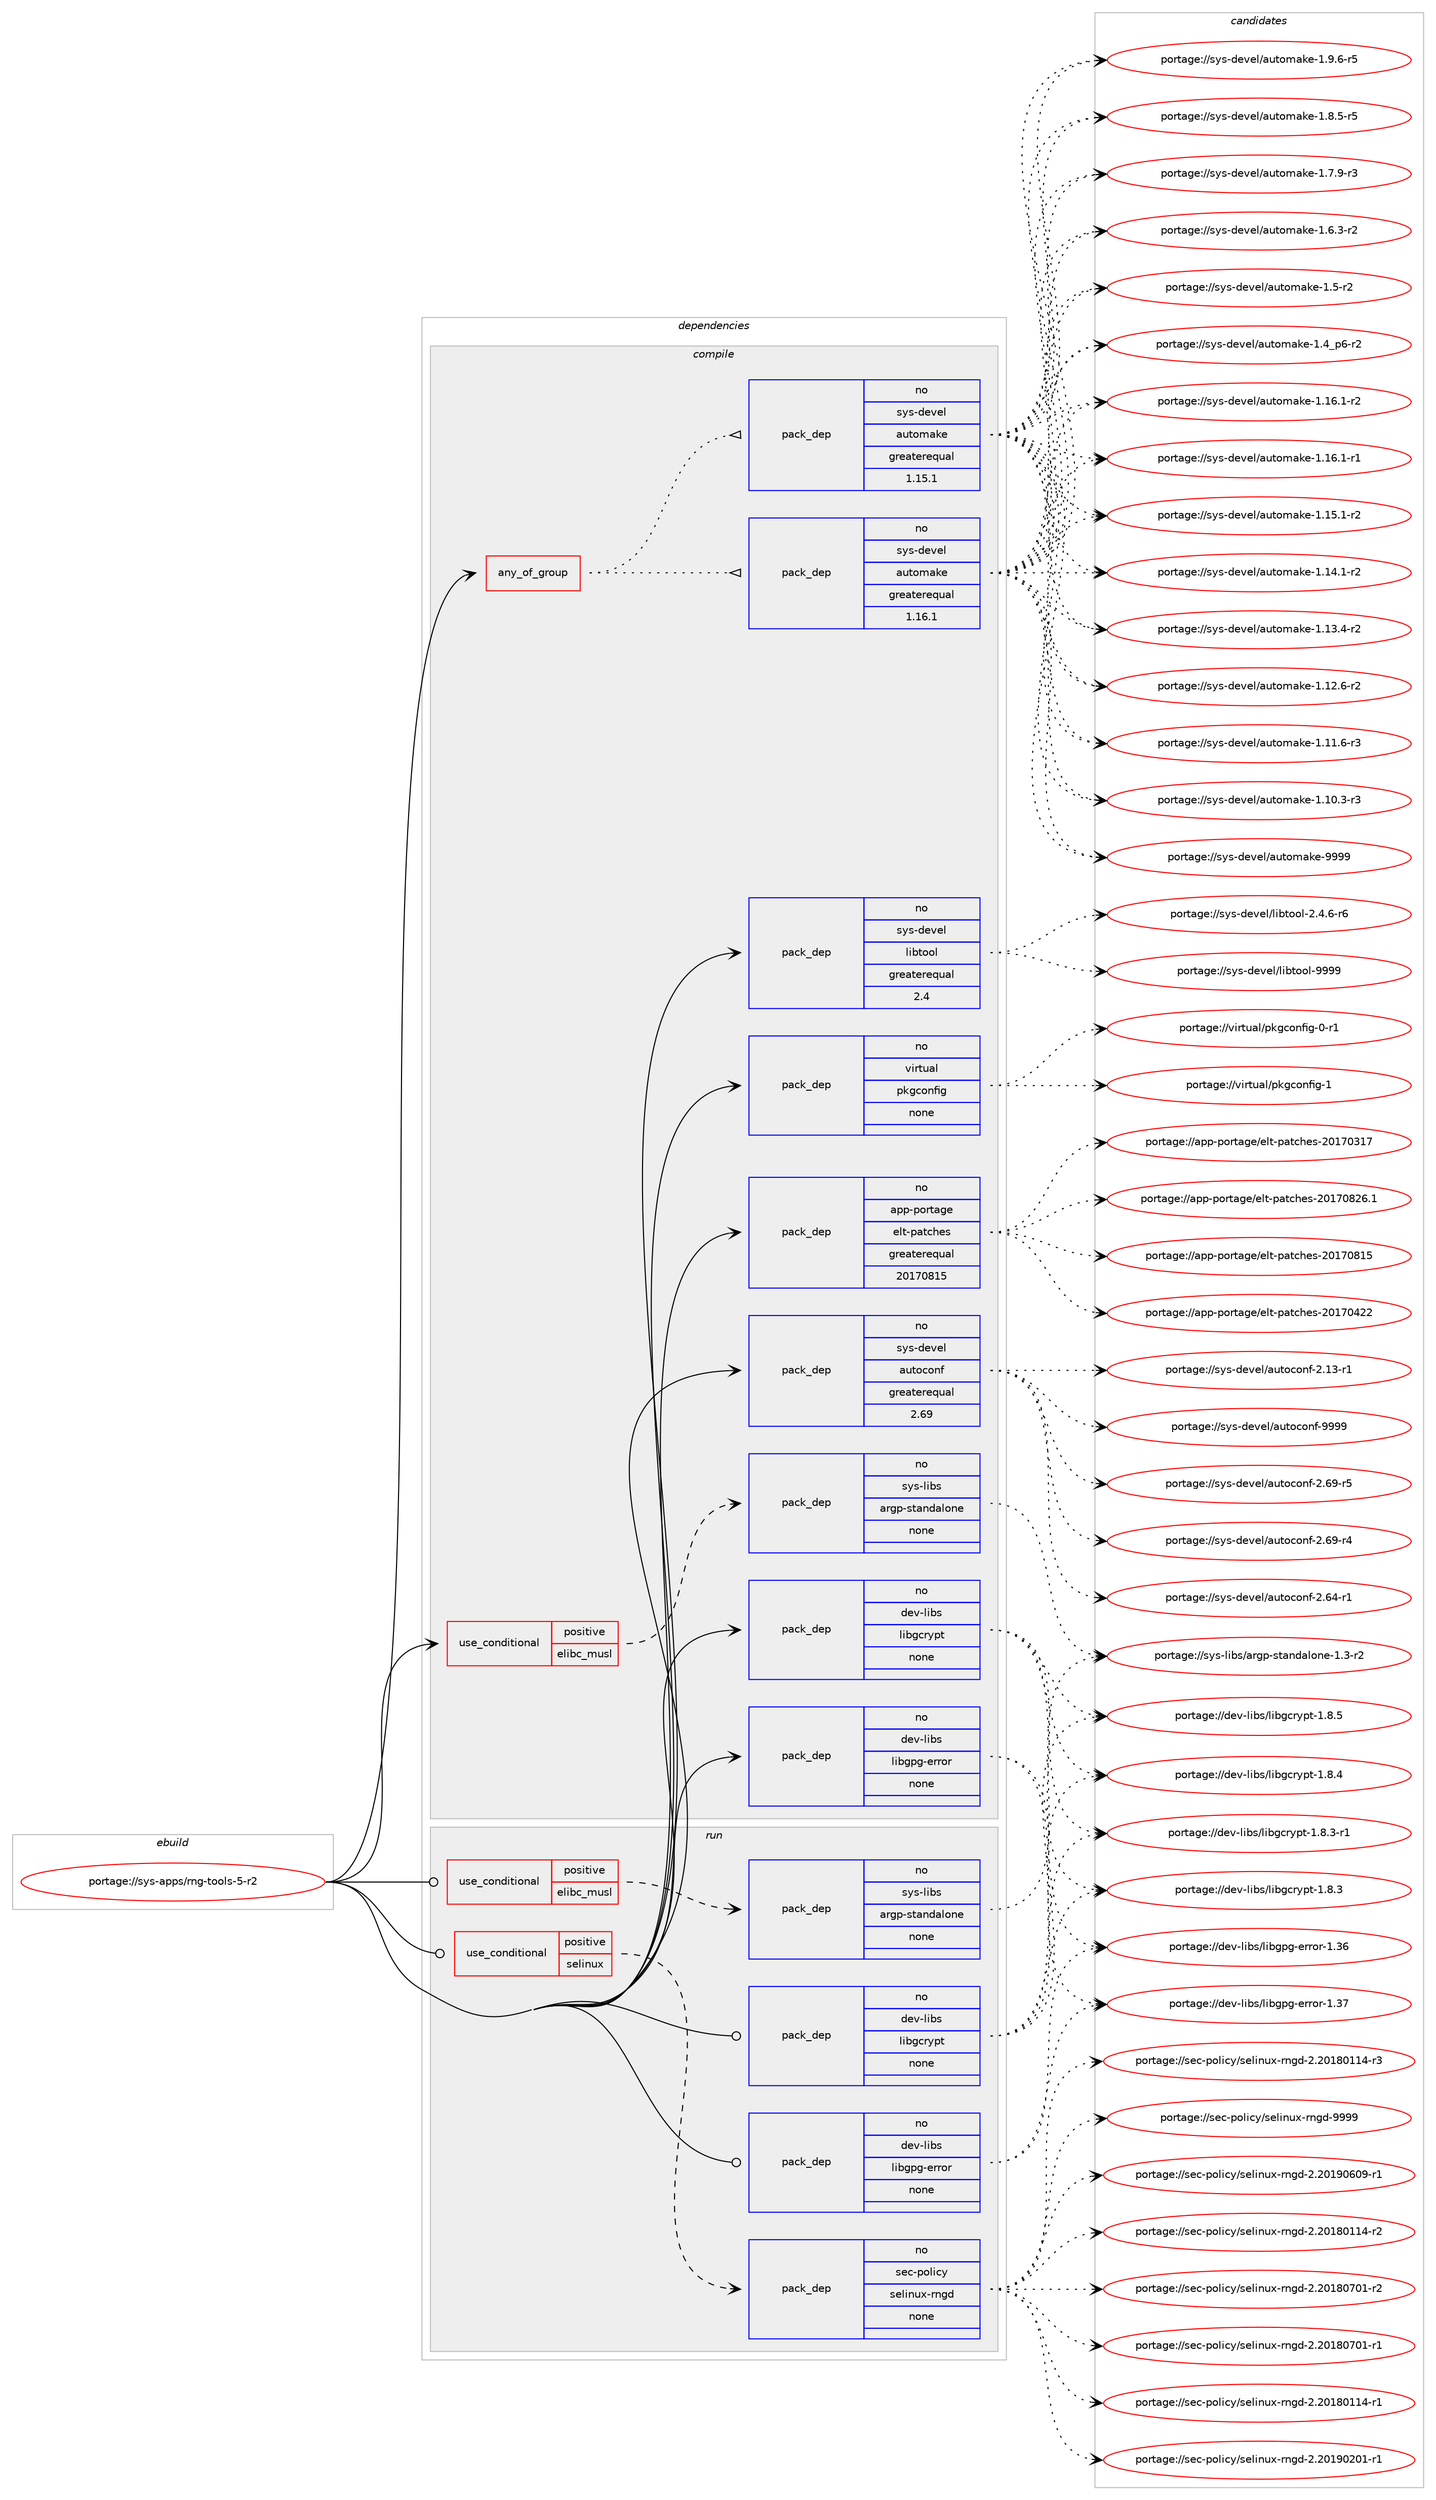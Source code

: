 digraph prolog {

# *************
# Graph options
# *************

newrank=true;
concentrate=true;
compound=true;
graph [rankdir=LR,fontname=Helvetica,fontsize=10,ranksep=1.5];#, ranksep=2.5, nodesep=0.2];
edge  [arrowhead=vee];
node  [fontname=Helvetica,fontsize=10];

# **********
# The ebuild
# **********

subgraph cluster_leftcol {
color=gray;
rank=same;
label=<<i>ebuild</i>>;
id [label="portage://sys-apps/rng-tools-5-r2", color=red, width=4, href="../sys-apps/rng-tools-5-r2.svg"];
}

# ****************
# The dependencies
# ****************

subgraph cluster_midcol {
color=gray;
label=<<i>dependencies</i>>;
subgraph cluster_compile {
fillcolor="#eeeeee";
style=filled;
label=<<i>compile</i>>;
subgraph any1230 {
dependency63335 [label=<<TABLE BORDER="0" CELLBORDER="1" CELLSPACING="0" CELLPADDING="4"><TR><TD CELLPADDING="10">any_of_group</TD></TR></TABLE>>, shape=none, color=red];subgraph pack48665 {
dependency63336 [label=<<TABLE BORDER="0" CELLBORDER="1" CELLSPACING="0" CELLPADDING="4" WIDTH="220"><TR><TD ROWSPAN="6" CELLPADDING="30">pack_dep</TD></TR><TR><TD WIDTH="110">no</TD></TR><TR><TD>sys-devel</TD></TR><TR><TD>automake</TD></TR><TR><TD>greaterequal</TD></TR><TR><TD>1.16.1</TD></TR></TABLE>>, shape=none, color=blue];
}
dependency63335:e -> dependency63336:w [weight=20,style="dotted",arrowhead="oinv"];
subgraph pack48666 {
dependency63337 [label=<<TABLE BORDER="0" CELLBORDER="1" CELLSPACING="0" CELLPADDING="4" WIDTH="220"><TR><TD ROWSPAN="6" CELLPADDING="30">pack_dep</TD></TR><TR><TD WIDTH="110">no</TD></TR><TR><TD>sys-devel</TD></TR><TR><TD>automake</TD></TR><TR><TD>greaterequal</TD></TR><TR><TD>1.15.1</TD></TR></TABLE>>, shape=none, color=blue];
}
dependency63335:e -> dependency63337:w [weight=20,style="dotted",arrowhead="oinv"];
}
id:e -> dependency63335:w [weight=20,style="solid",arrowhead="vee"];
subgraph cond13361 {
dependency63338 [label=<<TABLE BORDER="0" CELLBORDER="1" CELLSPACING="0" CELLPADDING="4"><TR><TD ROWSPAN="3" CELLPADDING="10">use_conditional</TD></TR><TR><TD>positive</TD></TR><TR><TD>elibc_musl</TD></TR></TABLE>>, shape=none, color=red];
subgraph pack48667 {
dependency63339 [label=<<TABLE BORDER="0" CELLBORDER="1" CELLSPACING="0" CELLPADDING="4" WIDTH="220"><TR><TD ROWSPAN="6" CELLPADDING="30">pack_dep</TD></TR><TR><TD WIDTH="110">no</TD></TR><TR><TD>sys-libs</TD></TR><TR><TD>argp-standalone</TD></TR><TR><TD>none</TD></TR><TR><TD></TD></TR></TABLE>>, shape=none, color=blue];
}
dependency63338:e -> dependency63339:w [weight=20,style="dashed",arrowhead="vee"];
}
id:e -> dependency63338:w [weight=20,style="solid",arrowhead="vee"];
subgraph pack48668 {
dependency63340 [label=<<TABLE BORDER="0" CELLBORDER="1" CELLSPACING="0" CELLPADDING="4" WIDTH="220"><TR><TD ROWSPAN="6" CELLPADDING="30">pack_dep</TD></TR><TR><TD WIDTH="110">no</TD></TR><TR><TD>app-portage</TD></TR><TR><TD>elt-patches</TD></TR><TR><TD>greaterequal</TD></TR><TR><TD>20170815</TD></TR></TABLE>>, shape=none, color=blue];
}
id:e -> dependency63340:w [weight=20,style="solid",arrowhead="vee"];
subgraph pack48669 {
dependency63341 [label=<<TABLE BORDER="0" CELLBORDER="1" CELLSPACING="0" CELLPADDING="4" WIDTH="220"><TR><TD ROWSPAN="6" CELLPADDING="30">pack_dep</TD></TR><TR><TD WIDTH="110">no</TD></TR><TR><TD>dev-libs</TD></TR><TR><TD>libgcrypt</TD></TR><TR><TD>none</TD></TR><TR><TD></TD></TR></TABLE>>, shape=none, color=blue];
}
id:e -> dependency63341:w [weight=20,style="solid",arrowhead="vee"];
subgraph pack48670 {
dependency63342 [label=<<TABLE BORDER="0" CELLBORDER="1" CELLSPACING="0" CELLPADDING="4" WIDTH="220"><TR><TD ROWSPAN="6" CELLPADDING="30">pack_dep</TD></TR><TR><TD WIDTH="110">no</TD></TR><TR><TD>dev-libs</TD></TR><TR><TD>libgpg-error</TD></TR><TR><TD>none</TD></TR><TR><TD></TD></TR></TABLE>>, shape=none, color=blue];
}
id:e -> dependency63342:w [weight=20,style="solid",arrowhead="vee"];
subgraph pack48671 {
dependency63343 [label=<<TABLE BORDER="0" CELLBORDER="1" CELLSPACING="0" CELLPADDING="4" WIDTH="220"><TR><TD ROWSPAN="6" CELLPADDING="30">pack_dep</TD></TR><TR><TD WIDTH="110">no</TD></TR><TR><TD>sys-devel</TD></TR><TR><TD>autoconf</TD></TR><TR><TD>greaterequal</TD></TR><TR><TD>2.69</TD></TR></TABLE>>, shape=none, color=blue];
}
id:e -> dependency63343:w [weight=20,style="solid",arrowhead="vee"];
subgraph pack48672 {
dependency63344 [label=<<TABLE BORDER="0" CELLBORDER="1" CELLSPACING="0" CELLPADDING="4" WIDTH="220"><TR><TD ROWSPAN="6" CELLPADDING="30">pack_dep</TD></TR><TR><TD WIDTH="110">no</TD></TR><TR><TD>sys-devel</TD></TR><TR><TD>libtool</TD></TR><TR><TD>greaterequal</TD></TR><TR><TD>2.4</TD></TR></TABLE>>, shape=none, color=blue];
}
id:e -> dependency63344:w [weight=20,style="solid",arrowhead="vee"];
subgraph pack48673 {
dependency63345 [label=<<TABLE BORDER="0" CELLBORDER="1" CELLSPACING="0" CELLPADDING="4" WIDTH="220"><TR><TD ROWSPAN="6" CELLPADDING="30">pack_dep</TD></TR><TR><TD WIDTH="110">no</TD></TR><TR><TD>virtual</TD></TR><TR><TD>pkgconfig</TD></TR><TR><TD>none</TD></TR><TR><TD></TD></TR></TABLE>>, shape=none, color=blue];
}
id:e -> dependency63345:w [weight=20,style="solid",arrowhead="vee"];
}
subgraph cluster_compileandrun {
fillcolor="#eeeeee";
style=filled;
label=<<i>compile and run</i>>;
}
subgraph cluster_run {
fillcolor="#eeeeee";
style=filled;
label=<<i>run</i>>;
subgraph cond13362 {
dependency63346 [label=<<TABLE BORDER="0" CELLBORDER="1" CELLSPACING="0" CELLPADDING="4"><TR><TD ROWSPAN="3" CELLPADDING="10">use_conditional</TD></TR><TR><TD>positive</TD></TR><TR><TD>elibc_musl</TD></TR></TABLE>>, shape=none, color=red];
subgraph pack48674 {
dependency63347 [label=<<TABLE BORDER="0" CELLBORDER="1" CELLSPACING="0" CELLPADDING="4" WIDTH="220"><TR><TD ROWSPAN="6" CELLPADDING="30">pack_dep</TD></TR><TR><TD WIDTH="110">no</TD></TR><TR><TD>sys-libs</TD></TR><TR><TD>argp-standalone</TD></TR><TR><TD>none</TD></TR><TR><TD></TD></TR></TABLE>>, shape=none, color=blue];
}
dependency63346:e -> dependency63347:w [weight=20,style="dashed",arrowhead="vee"];
}
id:e -> dependency63346:w [weight=20,style="solid",arrowhead="odot"];
subgraph cond13363 {
dependency63348 [label=<<TABLE BORDER="0" CELLBORDER="1" CELLSPACING="0" CELLPADDING="4"><TR><TD ROWSPAN="3" CELLPADDING="10">use_conditional</TD></TR><TR><TD>positive</TD></TR><TR><TD>selinux</TD></TR></TABLE>>, shape=none, color=red];
subgraph pack48675 {
dependency63349 [label=<<TABLE BORDER="0" CELLBORDER="1" CELLSPACING="0" CELLPADDING="4" WIDTH="220"><TR><TD ROWSPAN="6" CELLPADDING="30">pack_dep</TD></TR><TR><TD WIDTH="110">no</TD></TR><TR><TD>sec-policy</TD></TR><TR><TD>selinux-rngd</TD></TR><TR><TD>none</TD></TR><TR><TD></TD></TR></TABLE>>, shape=none, color=blue];
}
dependency63348:e -> dependency63349:w [weight=20,style="dashed",arrowhead="vee"];
}
id:e -> dependency63348:w [weight=20,style="solid",arrowhead="odot"];
subgraph pack48676 {
dependency63350 [label=<<TABLE BORDER="0" CELLBORDER="1" CELLSPACING="0" CELLPADDING="4" WIDTH="220"><TR><TD ROWSPAN="6" CELLPADDING="30">pack_dep</TD></TR><TR><TD WIDTH="110">no</TD></TR><TR><TD>dev-libs</TD></TR><TR><TD>libgcrypt</TD></TR><TR><TD>none</TD></TR><TR><TD></TD></TR></TABLE>>, shape=none, color=blue];
}
id:e -> dependency63350:w [weight=20,style="solid",arrowhead="odot"];
subgraph pack48677 {
dependency63351 [label=<<TABLE BORDER="0" CELLBORDER="1" CELLSPACING="0" CELLPADDING="4" WIDTH="220"><TR><TD ROWSPAN="6" CELLPADDING="30">pack_dep</TD></TR><TR><TD WIDTH="110">no</TD></TR><TR><TD>dev-libs</TD></TR><TR><TD>libgpg-error</TD></TR><TR><TD>none</TD></TR><TR><TD></TD></TR></TABLE>>, shape=none, color=blue];
}
id:e -> dependency63351:w [weight=20,style="solid",arrowhead="odot"];
}
}

# **************
# The candidates
# **************

subgraph cluster_choices {
rank=same;
color=gray;
label=<<i>candidates</i>>;

subgraph choice48665 {
color=black;
nodesep=1;
choice115121115451001011181011084797117116111109971071014557575757 [label="portage://sys-devel/automake-9999", color=red, width=4,href="../sys-devel/automake-9999.svg"];
choice115121115451001011181011084797117116111109971071014549465746544511453 [label="portage://sys-devel/automake-1.9.6-r5", color=red, width=4,href="../sys-devel/automake-1.9.6-r5.svg"];
choice115121115451001011181011084797117116111109971071014549465646534511453 [label="portage://sys-devel/automake-1.8.5-r5", color=red, width=4,href="../sys-devel/automake-1.8.5-r5.svg"];
choice115121115451001011181011084797117116111109971071014549465546574511451 [label="portage://sys-devel/automake-1.7.9-r3", color=red, width=4,href="../sys-devel/automake-1.7.9-r3.svg"];
choice115121115451001011181011084797117116111109971071014549465446514511450 [label="portage://sys-devel/automake-1.6.3-r2", color=red, width=4,href="../sys-devel/automake-1.6.3-r2.svg"];
choice11512111545100101118101108479711711611110997107101454946534511450 [label="portage://sys-devel/automake-1.5-r2", color=red, width=4,href="../sys-devel/automake-1.5-r2.svg"];
choice115121115451001011181011084797117116111109971071014549465295112544511450 [label="portage://sys-devel/automake-1.4_p6-r2", color=red, width=4,href="../sys-devel/automake-1.4_p6-r2.svg"];
choice11512111545100101118101108479711711611110997107101454946495446494511450 [label="portage://sys-devel/automake-1.16.1-r2", color=red, width=4,href="../sys-devel/automake-1.16.1-r2.svg"];
choice11512111545100101118101108479711711611110997107101454946495446494511449 [label="portage://sys-devel/automake-1.16.1-r1", color=red, width=4,href="../sys-devel/automake-1.16.1-r1.svg"];
choice11512111545100101118101108479711711611110997107101454946495346494511450 [label="portage://sys-devel/automake-1.15.1-r2", color=red, width=4,href="../sys-devel/automake-1.15.1-r2.svg"];
choice11512111545100101118101108479711711611110997107101454946495246494511450 [label="portage://sys-devel/automake-1.14.1-r2", color=red, width=4,href="../sys-devel/automake-1.14.1-r2.svg"];
choice11512111545100101118101108479711711611110997107101454946495146524511450 [label="portage://sys-devel/automake-1.13.4-r2", color=red, width=4,href="../sys-devel/automake-1.13.4-r2.svg"];
choice11512111545100101118101108479711711611110997107101454946495046544511450 [label="portage://sys-devel/automake-1.12.6-r2", color=red, width=4,href="../sys-devel/automake-1.12.6-r2.svg"];
choice11512111545100101118101108479711711611110997107101454946494946544511451 [label="portage://sys-devel/automake-1.11.6-r3", color=red, width=4,href="../sys-devel/automake-1.11.6-r3.svg"];
choice11512111545100101118101108479711711611110997107101454946494846514511451 [label="portage://sys-devel/automake-1.10.3-r3", color=red, width=4,href="../sys-devel/automake-1.10.3-r3.svg"];
dependency63336:e -> choice115121115451001011181011084797117116111109971071014557575757:w [style=dotted,weight="100"];
dependency63336:e -> choice115121115451001011181011084797117116111109971071014549465746544511453:w [style=dotted,weight="100"];
dependency63336:e -> choice115121115451001011181011084797117116111109971071014549465646534511453:w [style=dotted,weight="100"];
dependency63336:e -> choice115121115451001011181011084797117116111109971071014549465546574511451:w [style=dotted,weight="100"];
dependency63336:e -> choice115121115451001011181011084797117116111109971071014549465446514511450:w [style=dotted,weight="100"];
dependency63336:e -> choice11512111545100101118101108479711711611110997107101454946534511450:w [style=dotted,weight="100"];
dependency63336:e -> choice115121115451001011181011084797117116111109971071014549465295112544511450:w [style=dotted,weight="100"];
dependency63336:e -> choice11512111545100101118101108479711711611110997107101454946495446494511450:w [style=dotted,weight="100"];
dependency63336:e -> choice11512111545100101118101108479711711611110997107101454946495446494511449:w [style=dotted,weight="100"];
dependency63336:e -> choice11512111545100101118101108479711711611110997107101454946495346494511450:w [style=dotted,weight="100"];
dependency63336:e -> choice11512111545100101118101108479711711611110997107101454946495246494511450:w [style=dotted,weight="100"];
dependency63336:e -> choice11512111545100101118101108479711711611110997107101454946495146524511450:w [style=dotted,weight="100"];
dependency63336:e -> choice11512111545100101118101108479711711611110997107101454946495046544511450:w [style=dotted,weight="100"];
dependency63336:e -> choice11512111545100101118101108479711711611110997107101454946494946544511451:w [style=dotted,weight="100"];
dependency63336:e -> choice11512111545100101118101108479711711611110997107101454946494846514511451:w [style=dotted,weight="100"];
}
subgraph choice48666 {
color=black;
nodesep=1;
choice115121115451001011181011084797117116111109971071014557575757 [label="portage://sys-devel/automake-9999", color=red, width=4,href="../sys-devel/automake-9999.svg"];
choice115121115451001011181011084797117116111109971071014549465746544511453 [label="portage://sys-devel/automake-1.9.6-r5", color=red, width=4,href="../sys-devel/automake-1.9.6-r5.svg"];
choice115121115451001011181011084797117116111109971071014549465646534511453 [label="portage://sys-devel/automake-1.8.5-r5", color=red, width=4,href="../sys-devel/automake-1.8.5-r5.svg"];
choice115121115451001011181011084797117116111109971071014549465546574511451 [label="portage://sys-devel/automake-1.7.9-r3", color=red, width=4,href="../sys-devel/automake-1.7.9-r3.svg"];
choice115121115451001011181011084797117116111109971071014549465446514511450 [label="portage://sys-devel/automake-1.6.3-r2", color=red, width=4,href="../sys-devel/automake-1.6.3-r2.svg"];
choice11512111545100101118101108479711711611110997107101454946534511450 [label="portage://sys-devel/automake-1.5-r2", color=red, width=4,href="../sys-devel/automake-1.5-r2.svg"];
choice115121115451001011181011084797117116111109971071014549465295112544511450 [label="portage://sys-devel/automake-1.4_p6-r2", color=red, width=4,href="../sys-devel/automake-1.4_p6-r2.svg"];
choice11512111545100101118101108479711711611110997107101454946495446494511450 [label="portage://sys-devel/automake-1.16.1-r2", color=red, width=4,href="../sys-devel/automake-1.16.1-r2.svg"];
choice11512111545100101118101108479711711611110997107101454946495446494511449 [label="portage://sys-devel/automake-1.16.1-r1", color=red, width=4,href="../sys-devel/automake-1.16.1-r1.svg"];
choice11512111545100101118101108479711711611110997107101454946495346494511450 [label="portage://sys-devel/automake-1.15.1-r2", color=red, width=4,href="../sys-devel/automake-1.15.1-r2.svg"];
choice11512111545100101118101108479711711611110997107101454946495246494511450 [label="portage://sys-devel/automake-1.14.1-r2", color=red, width=4,href="../sys-devel/automake-1.14.1-r2.svg"];
choice11512111545100101118101108479711711611110997107101454946495146524511450 [label="portage://sys-devel/automake-1.13.4-r2", color=red, width=4,href="../sys-devel/automake-1.13.4-r2.svg"];
choice11512111545100101118101108479711711611110997107101454946495046544511450 [label="portage://sys-devel/automake-1.12.6-r2", color=red, width=4,href="../sys-devel/automake-1.12.6-r2.svg"];
choice11512111545100101118101108479711711611110997107101454946494946544511451 [label="portage://sys-devel/automake-1.11.6-r3", color=red, width=4,href="../sys-devel/automake-1.11.6-r3.svg"];
choice11512111545100101118101108479711711611110997107101454946494846514511451 [label="portage://sys-devel/automake-1.10.3-r3", color=red, width=4,href="../sys-devel/automake-1.10.3-r3.svg"];
dependency63337:e -> choice115121115451001011181011084797117116111109971071014557575757:w [style=dotted,weight="100"];
dependency63337:e -> choice115121115451001011181011084797117116111109971071014549465746544511453:w [style=dotted,weight="100"];
dependency63337:e -> choice115121115451001011181011084797117116111109971071014549465646534511453:w [style=dotted,weight="100"];
dependency63337:e -> choice115121115451001011181011084797117116111109971071014549465546574511451:w [style=dotted,weight="100"];
dependency63337:e -> choice115121115451001011181011084797117116111109971071014549465446514511450:w [style=dotted,weight="100"];
dependency63337:e -> choice11512111545100101118101108479711711611110997107101454946534511450:w [style=dotted,weight="100"];
dependency63337:e -> choice115121115451001011181011084797117116111109971071014549465295112544511450:w [style=dotted,weight="100"];
dependency63337:e -> choice11512111545100101118101108479711711611110997107101454946495446494511450:w [style=dotted,weight="100"];
dependency63337:e -> choice11512111545100101118101108479711711611110997107101454946495446494511449:w [style=dotted,weight="100"];
dependency63337:e -> choice11512111545100101118101108479711711611110997107101454946495346494511450:w [style=dotted,weight="100"];
dependency63337:e -> choice11512111545100101118101108479711711611110997107101454946495246494511450:w [style=dotted,weight="100"];
dependency63337:e -> choice11512111545100101118101108479711711611110997107101454946495146524511450:w [style=dotted,weight="100"];
dependency63337:e -> choice11512111545100101118101108479711711611110997107101454946495046544511450:w [style=dotted,weight="100"];
dependency63337:e -> choice11512111545100101118101108479711711611110997107101454946494946544511451:w [style=dotted,weight="100"];
dependency63337:e -> choice11512111545100101118101108479711711611110997107101454946494846514511451:w [style=dotted,weight="100"];
}
subgraph choice48667 {
color=black;
nodesep=1;
choice11512111545108105981154797114103112451151169711010097108111110101454946514511450 [label="portage://sys-libs/argp-standalone-1.3-r2", color=red, width=4,href="../sys-libs/argp-standalone-1.3-r2.svg"];
dependency63339:e -> choice11512111545108105981154797114103112451151169711010097108111110101454946514511450:w [style=dotted,weight="100"];
}
subgraph choice48668 {
color=black;
nodesep=1;
choice971121124511211111411697103101471011081164511297116991041011154550484955485650544649 [label="portage://app-portage/elt-patches-20170826.1", color=red, width=4,href="../app-portage/elt-patches-20170826.1.svg"];
choice97112112451121111141169710310147101108116451129711699104101115455048495548564953 [label="portage://app-portage/elt-patches-20170815", color=red, width=4,href="../app-portage/elt-patches-20170815.svg"];
choice97112112451121111141169710310147101108116451129711699104101115455048495548525050 [label="portage://app-portage/elt-patches-20170422", color=red, width=4,href="../app-portage/elt-patches-20170422.svg"];
choice97112112451121111141169710310147101108116451129711699104101115455048495548514955 [label="portage://app-portage/elt-patches-20170317", color=red, width=4,href="../app-portage/elt-patches-20170317.svg"];
dependency63340:e -> choice971121124511211111411697103101471011081164511297116991041011154550484955485650544649:w [style=dotted,weight="100"];
dependency63340:e -> choice97112112451121111141169710310147101108116451129711699104101115455048495548564953:w [style=dotted,weight="100"];
dependency63340:e -> choice97112112451121111141169710310147101108116451129711699104101115455048495548525050:w [style=dotted,weight="100"];
dependency63340:e -> choice97112112451121111141169710310147101108116451129711699104101115455048495548514955:w [style=dotted,weight="100"];
}
subgraph choice48669 {
color=black;
nodesep=1;
choice1001011184510810598115471081059810399114121112116454946564653 [label="portage://dev-libs/libgcrypt-1.8.5", color=red, width=4,href="../dev-libs/libgcrypt-1.8.5.svg"];
choice1001011184510810598115471081059810399114121112116454946564652 [label="portage://dev-libs/libgcrypt-1.8.4", color=red, width=4,href="../dev-libs/libgcrypt-1.8.4.svg"];
choice10010111845108105981154710810598103991141211121164549465646514511449 [label="portage://dev-libs/libgcrypt-1.8.3-r1", color=red, width=4,href="../dev-libs/libgcrypt-1.8.3-r1.svg"];
choice1001011184510810598115471081059810399114121112116454946564651 [label="portage://dev-libs/libgcrypt-1.8.3", color=red, width=4,href="../dev-libs/libgcrypt-1.8.3.svg"];
dependency63341:e -> choice1001011184510810598115471081059810399114121112116454946564653:w [style=dotted,weight="100"];
dependency63341:e -> choice1001011184510810598115471081059810399114121112116454946564652:w [style=dotted,weight="100"];
dependency63341:e -> choice10010111845108105981154710810598103991141211121164549465646514511449:w [style=dotted,weight="100"];
dependency63341:e -> choice1001011184510810598115471081059810399114121112116454946564651:w [style=dotted,weight="100"];
}
subgraph choice48670 {
color=black;
nodesep=1;
choice10010111845108105981154710810598103112103451011141141111144549465155 [label="portage://dev-libs/libgpg-error-1.37", color=red, width=4,href="../dev-libs/libgpg-error-1.37.svg"];
choice10010111845108105981154710810598103112103451011141141111144549465154 [label="portage://dev-libs/libgpg-error-1.36", color=red, width=4,href="../dev-libs/libgpg-error-1.36.svg"];
dependency63342:e -> choice10010111845108105981154710810598103112103451011141141111144549465155:w [style=dotted,weight="100"];
dependency63342:e -> choice10010111845108105981154710810598103112103451011141141111144549465154:w [style=dotted,weight="100"];
}
subgraph choice48671 {
color=black;
nodesep=1;
choice115121115451001011181011084797117116111991111101024557575757 [label="portage://sys-devel/autoconf-9999", color=red, width=4,href="../sys-devel/autoconf-9999.svg"];
choice1151211154510010111810110847971171161119911111010245504654574511453 [label="portage://sys-devel/autoconf-2.69-r5", color=red, width=4,href="../sys-devel/autoconf-2.69-r5.svg"];
choice1151211154510010111810110847971171161119911111010245504654574511452 [label="portage://sys-devel/autoconf-2.69-r4", color=red, width=4,href="../sys-devel/autoconf-2.69-r4.svg"];
choice1151211154510010111810110847971171161119911111010245504654524511449 [label="portage://sys-devel/autoconf-2.64-r1", color=red, width=4,href="../sys-devel/autoconf-2.64-r1.svg"];
choice1151211154510010111810110847971171161119911111010245504649514511449 [label="portage://sys-devel/autoconf-2.13-r1", color=red, width=4,href="../sys-devel/autoconf-2.13-r1.svg"];
dependency63343:e -> choice115121115451001011181011084797117116111991111101024557575757:w [style=dotted,weight="100"];
dependency63343:e -> choice1151211154510010111810110847971171161119911111010245504654574511453:w [style=dotted,weight="100"];
dependency63343:e -> choice1151211154510010111810110847971171161119911111010245504654574511452:w [style=dotted,weight="100"];
dependency63343:e -> choice1151211154510010111810110847971171161119911111010245504654524511449:w [style=dotted,weight="100"];
dependency63343:e -> choice1151211154510010111810110847971171161119911111010245504649514511449:w [style=dotted,weight="100"];
}
subgraph choice48672 {
color=black;
nodesep=1;
choice1151211154510010111810110847108105981161111111084557575757 [label="portage://sys-devel/libtool-9999", color=red, width=4,href="../sys-devel/libtool-9999.svg"];
choice1151211154510010111810110847108105981161111111084550465246544511454 [label="portage://sys-devel/libtool-2.4.6-r6", color=red, width=4,href="../sys-devel/libtool-2.4.6-r6.svg"];
dependency63344:e -> choice1151211154510010111810110847108105981161111111084557575757:w [style=dotted,weight="100"];
dependency63344:e -> choice1151211154510010111810110847108105981161111111084550465246544511454:w [style=dotted,weight="100"];
}
subgraph choice48673 {
color=black;
nodesep=1;
choice1181051141161179710847112107103991111101021051034549 [label="portage://virtual/pkgconfig-1", color=red, width=4,href="../virtual/pkgconfig-1.svg"];
choice11810511411611797108471121071039911111010210510345484511449 [label="portage://virtual/pkgconfig-0-r1", color=red, width=4,href="../virtual/pkgconfig-0-r1.svg"];
dependency63345:e -> choice1181051141161179710847112107103991111101021051034549:w [style=dotted,weight="100"];
dependency63345:e -> choice11810511411611797108471121071039911111010210510345484511449:w [style=dotted,weight="100"];
}
subgraph choice48674 {
color=black;
nodesep=1;
choice11512111545108105981154797114103112451151169711010097108111110101454946514511450 [label="portage://sys-libs/argp-standalone-1.3-r2", color=red, width=4,href="../sys-libs/argp-standalone-1.3-r2.svg"];
dependency63347:e -> choice11512111545108105981154797114103112451151169711010097108111110101454946514511450:w [style=dotted,weight="100"];
}
subgraph choice48675 {
color=black;
nodesep=1;
choice11510199451121111081059912147115101108105110117120451141101031004557575757 [label="portage://sec-policy/selinux-rngd-9999", color=red, width=4,href="../sec-policy/selinux-rngd-9999.svg"];
choice115101994511211110810599121471151011081051101171204511411010310045504650484957485448574511449 [label="portage://sec-policy/selinux-rngd-2.20190609-r1", color=red, width=4,href="../sec-policy/selinux-rngd-2.20190609-r1.svg"];
choice115101994511211110810599121471151011081051101171204511411010310045504650484957485048494511449 [label="portage://sec-policy/selinux-rngd-2.20190201-r1", color=red, width=4,href="../sec-policy/selinux-rngd-2.20190201-r1.svg"];
choice115101994511211110810599121471151011081051101171204511411010310045504650484956485548494511450 [label="portage://sec-policy/selinux-rngd-2.20180701-r2", color=red, width=4,href="../sec-policy/selinux-rngd-2.20180701-r2.svg"];
choice115101994511211110810599121471151011081051101171204511411010310045504650484956485548494511449 [label="portage://sec-policy/selinux-rngd-2.20180701-r1", color=red, width=4,href="../sec-policy/selinux-rngd-2.20180701-r1.svg"];
choice115101994511211110810599121471151011081051101171204511411010310045504650484956484949524511451 [label="portage://sec-policy/selinux-rngd-2.20180114-r3", color=red, width=4,href="../sec-policy/selinux-rngd-2.20180114-r3.svg"];
choice115101994511211110810599121471151011081051101171204511411010310045504650484956484949524511450 [label="portage://sec-policy/selinux-rngd-2.20180114-r2", color=red, width=4,href="../sec-policy/selinux-rngd-2.20180114-r2.svg"];
choice115101994511211110810599121471151011081051101171204511411010310045504650484956484949524511449 [label="portage://sec-policy/selinux-rngd-2.20180114-r1", color=red, width=4,href="../sec-policy/selinux-rngd-2.20180114-r1.svg"];
dependency63349:e -> choice11510199451121111081059912147115101108105110117120451141101031004557575757:w [style=dotted,weight="100"];
dependency63349:e -> choice115101994511211110810599121471151011081051101171204511411010310045504650484957485448574511449:w [style=dotted,weight="100"];
dependency63349:e -> choice115101994511211110810599121471151011081051101171204511411010310045504650484957485048494511449:w [style=dotted,weight="100"];
dependency63349:e -> choice115101994511211110810599121471151011081051101171204511411010310045504650484956485548494511450:w [style=dotted,weight="100"];
dependency63349:e -> choice115101994511211110810599121471151011081051101171204511411010310045504650484956485548494511449:w [style=dotted,weight="100"];
dependency63349:e -> choice115101994511211110810599121471151011081051101171204511411010310045504650484956484949524511451:w [style=dotted,weight="100"];
dependency63349:e -> choice115101994511211110810599121471151011081051101171204511411010310045504650484956484949524511450:w [style=dotted,weight="100"];
dependency63349:e -> choice115101994511211110810599121471151011081051101171204511411010310045504650484956484949524511449:w [style=dotted,weight="100"];
}
subgraph choice48676 {
color=black;
nodesep=1;
choice1001011184510810598115471081059810399114121112116454946564653 [label="portage://dev-libs/libgcrypt-1.8.5", color=red, width=4,href="../dev-libs/libgcrypt-1.8.5.svg"];
choice1001011184510810598115471081059810399114121112116454946564652 [label="portage://dev-libs/libgcrypt-1.8.4", color=red, width=4,href="../dev-libs/libgcrypt-1.8.4.svg"];
choice10010111845108105981154710810598103991141211121164549465646514511449 [label="portage://dev-libs/libgcrypt-1.8.3-r1", color=red, width=4,href="../dev-libs/libgcrypt-1.8.3-r1.svg"];
choice1001011184510810598115471081059810399114121112116454946564651 [label="portage://dev-libs/libgcrypt-1.8.3", color=red, width=4,href="../dev-libs/libgcrypt-1.8.3.svg"];
dependency63350:e -> choice1001011184510810598115471081059810399114121112116454946564653:w [style=dotted,weight="100"];
dependency63350:e -> choice1001011184510810598115471081059810399114121112116454946564652:w [style=dotted,weight="100"];
dependency63350:e -> choice10010111845108105981154710810598103991141211121164549465646514511449:w [style=dotted,weight="100"];
dependency63350:e -> choice1001011184510810598115471081059810399114121112116454946564651:w [style=dotted,weight="100"];
}
subgraph choice48677 {
color=black;
nodesep=1;
choice10010111845108105981154710810598103112103451011141141111144549465155 [label="portage://dev-libs/libgpg-error-1.37", color=red, width=4,href="../dev-libs/libgpg-error-1.37.svg"];
choice10010111845108105981154710810598103112103451011141141111144549465154 [label="portage://dev-libs/libgpg-error-1.36", color=red, width=4,href="../dev-libs/libgpg-error-1.36.svg"];
dependency63351:e -> choice10010111845108105981154710810598103112103451011141141111144549465155:w [style=dotted,weight="100"];
dependency63351:e -> choice10010111845108105981154710810598103112103451011141141111144549465154:w [style=dotted,weight="100"];
}
}

}
